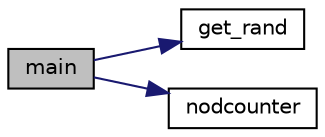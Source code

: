 digraph "main"
{
 // LATEX_PDF_SIZE
  edge [fontname="Helvetica",fontsize="10",labelfontname="Helvetica",labelfontsize="10"];
  node [fontname="Helvetica",fontsize="10",shape=record];
  rankdir="LR";
  Node1 [label="main",height=0.2,width=0.4,color="black", fillcolor="grey75", style="filled", fontcolor="black",tooltip="Це звичайний int main, у якому вказуються два числа, ще два створюються генератором,..."];
  Node1 -> Node2 [color="midnightblue",fontsize="10",style="solid",fontname="Helvetica"];
  Node2 [label="get_rand",height=0.2,width=0.4,color="black", fillcolor="white", style="filled",URL="$main5_81_8c.html#a775378e942f2999d8999154e89b3f90d",tooltip="Ця функція генерує випадкове число, та повертає його."];
  Node1 -> Node3 [color="midnightblue",fontsize="10",style="solid",fontname="Helvetica"];
  Node3 [label="nodcounter",height=0.2,width=0.4,color="black", fillcolor="white", style="filled",URL="$main5_81_8c.html#a25f6c2b0ba0c0217fa59e94a628c3fd7",tooltip="Ця функція вираховує найбільший спільний дільник двох чисел."];
}
